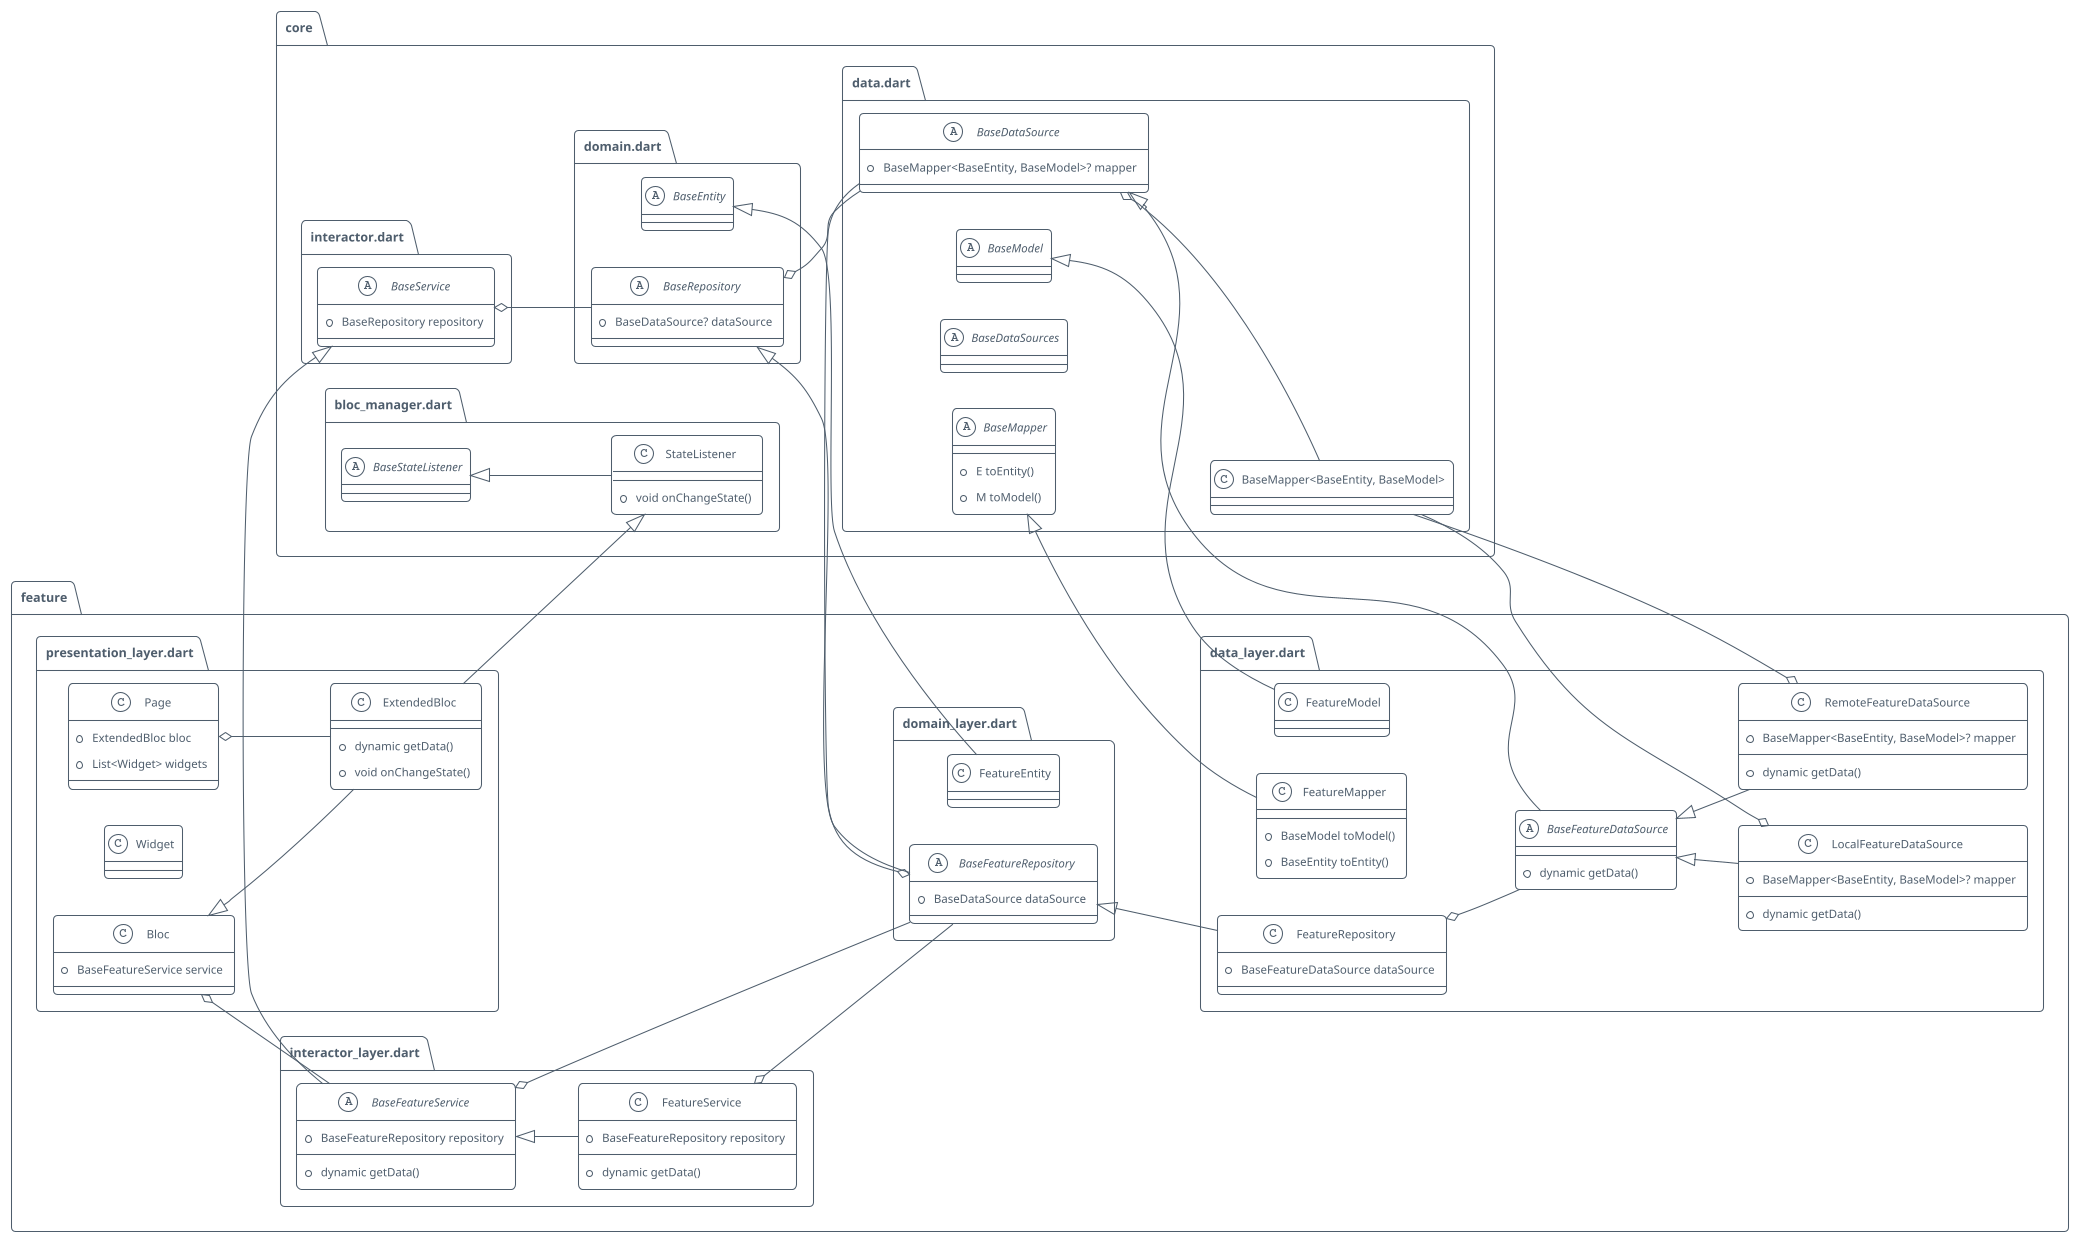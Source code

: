 @startuml

!theme aws-orange
!theme plain

set namespaceSeparator ::

left to right direction

abstract class "core::interactor.dart::BaseService" {
  +BaseRepository repository
}

"core::interactor.dart::BaseService" o-- "core::domain.dart::BaseRepository"

abstract class "core::data.dart::BaseDataSource" {
  +BaseMapper<BaseEntity, BaseModel>? mapper
}

"core::data.dart::BaseDataSource" o-- "core::data.dart::BaseMapper<BaseEntity, BaseModel>"

abstract class "core::data.dart::BaseModel" {
}

abstract class "core::data.dart::BaseDataSources" {
}

abstract class "core::data.dart::BaseMapper" {
  +E toEntity()
  +M toModel()
}

abstract class "core::domain.dart::BaseEntity" {
}

abstract class "core::domain.dart::BaseRepository" {
  +BaseDataSource? dataSource
}

"core::domain.dart::BaseRepository" o-- "core::data.dart::BaseDataSource"

abstract class "core::bloc_manager.dart::BaseStateListener" {
}

class "core::bloc_manager.dart::StateListener" {
  +void onChangeState()
}

"core::bloc_manager.dart::BaseStateListener" <|-- "core::bloc_manager.dart::StateListener"

class "feature::domain_layer.dart::FeatureEntity" {
}

"core::domain.dart::BaseEntity" <|-- "feature::domain_layer.dart::FeatureEntity"

abstract class "feature::domain_layer.dart::BaseFeatureRepository" {
  +BaseDataSource dataSource
}

"feature::domain_layer.dart::BaseFeatureRepository" o-- "core::data.dart::BaseDataSource"
"core::domain.dart::BaseRepository" <|-- "feature::domain_layer.dart::BaseFeatureRepository"

abstract class "feature::interactor_layer.dart::BaseFeatureService" {
  +BaseFeatureRepository repository
  +dynamic getData()
}

"feature::interactor_layer.dart::BaseFeatureService" o-- "feature::domain_layer.dart::BaseFeatureRepository"
"core::interactor.dart::BaseService" <|-- "feature::interactor_layer.dart::BaseFeatureService"

class "feature::interactor_layer.dart::FeatureService" {
  +BaseFeatureRepository repository
  +dynamic getData()
}

"feature::interactor_layer.dart::FeatureService" o-- "feature::domain_layer.dart::BaseFeatureRepository"
"feature::interactor_layer.dart::BaseFeatureService" <|-- "feature::interactor_layer.dart::FeatureService"

class "feature::data_layer.dart::FeatureModel" {
}

"core::data.dart::BaseModel" <|-- "feature::data_layer.dart::FeatureModel"

abstract class "feature::data_layer.dart::BaseFeatureDataSource" {
  +dynamic getData()
}

"core::data.dart::BaseDataSource" <|-- "feature::data_layer.dart::BaseFeatureDataSource"

class "feature::data_layer.dart::RemoteFeatureDataSource" {
  +BaseMapper<BaseEntity, BaseModel>? mapper
  +dynamic getData()
}

"feature::data_layer.dart::RemoteFeatureDataSource" o-- "core::data.dart::BaseMapper<BaseEntity, BaseModel>"
"feature::data_layer.dart::BaseFeatureDataSource" <|-- "feature::data_layer.dart::RemoteFeatureDataSource"

class "feature::data_layer.dart::LocalFeatureDataSource" {
  +BaseMapper<BaseEntity, BaseModel>? mapper
  +dynamic getData()
}

"feature::data_layer.dart::LocalFeatureDataSource" o-- "core::data.dart::BaseMapper<BaseEntity, BaseModel>"
"feature::data_layer.dart::BaseFeatureDataSource" <|-- "feature::data_layer.dart::LocalFeatureDataSource"

class "feature::data_layer.dart::FeatureRepository" {
  +BaseFeatureDataSource dataSource
}

"feature::data_layer.dart::FeatureRepository" o-- "feature::data_layer.dart::BaseFeatureDataSource"
"feature::domain_layer.dart::BaseFeatureRepository" <|-- "feature::data_layer.dart::FeatureRepository"

class "feature::data_layer.dart::FeatureMapper" {
  +BaseModel toModel()
  +BaseEntity toEntity()
}

"core::data.dart::BaseMapper" <|-- "feature::data_layer.dart::FeatureMapper"

class "feature::presentation_layer.dart::ExtendedBloc" {
  +dynamic getData()
  +void onChangeState()
}

"feature::presentation_layer.dart::Bloc" <|-- "feature::presentation_layer.dart::ExtendedBloc"
"core::bloc_manager.dart::StateListener" <|-- "feature::presentation_layer.dart::ExtendedBloc"

class "feature::presentation_layer.dart::Bloc" {
  +BaseFeatureService service
}

"feature::presentation_layer.dart::Bloc" o-- "feature::interactor_layer.dart::BaseFeatureService"

class "feature::presentation_layer.dart::Widget" {
}

class "feature::presentation_layer.dart::Page" {
  +ExtendedBloc bloc
  +List<Widget> widgets
}

"feature::presentation_layer.dart::Page" o-- "feature::presentation_layer.dart::ExtendedBloc"

@enduml
